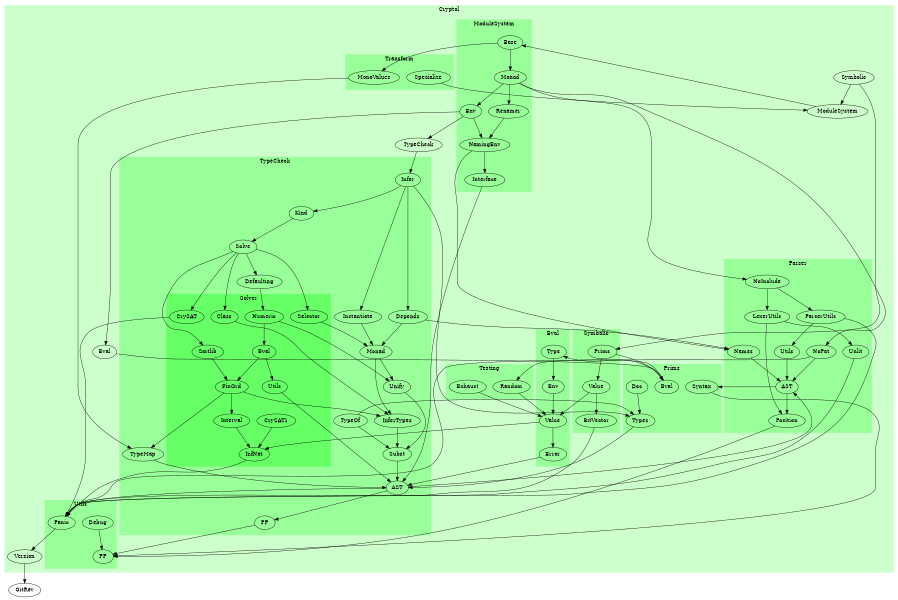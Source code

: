 digraph G {
size="6,4";
ratio="fill";
u0[label="GitRev"];
subgraph cluster_0 {
label="Cryptol";
color="#ccffcc";
style="filled";
u33[label="Symbolic"];
u32[label="TypeCheck"];
u31[label="ModuleSystem"];
u17[label="Version"];
u16[label="Eval"];
subgraph cluster_1 {
label="Eval";
color="#99ff99";
style="filled";
u21[label="Env"];
u20[label="Type"];
u19[label="Value"];
u18[label="Error"];

}
subgraph cluster_2 {
label="ModuleSystem";
color="#99ff99";
style="filled";
u13[label="Env"];
u12[label="Interface"];
u11[label="Renamer"];
u10[label="NamingEnv"];
u9[label="Base"];
u8[label="Monad"];

}
subgraph cluster_3 {
label="Parser";
color="#99ff99";
style="filled";
u30[label="Utils"];
u29[label="Names"];
u28[label="NoInclude"];
u27[label="LexerUtils"];
u26[label="NoPat"];
u25[label="AST"];
u24[label="Position"];
u23[label="Unlit"];
u22[label="ParserUtils"];

}
subgraph cluster_4 {
label="Prims";
color="#99ff99";
style="filled";
u4[label="Types"];
u3[label="Doc"];
u2[label="Eval"];
u1[label="Syntax"];

}
subgraph cluster_5 {
label="Symbolic";
color="#99ff99";
style="filled";
u38[label="BitVector"];
u37[label="Value"];
u36[label="Prims"];

}
subgraph cluster_6 {
label="Testing";
color="#99ff99";
style="filled";
u35[label="Random"];
u34[label="Exhaust"];

}
subgraph cluster_7 {
label="Transform";
color="#99ff99";
style="filled";
u15[label="Specialize"];
u14[label="MonoValues"];

}
subgraph cluster_8 {
label="TypeCheck";
color="#99ff99";
style="filled";
u63[label="Defaulting"];
u62[label="Instantiate"];
u61[label="Unify"];
u60[label="Subst"];
u59[label="Depends"];
u58[label="InferTypes"];
u57[label="TypeOf"];
u56[label="Kind"];
u44[label="AST"];
u43[label="TypeMap"];
u42[label="Infer"];
u41[label="Monad"];
u40[label="Solve"];
u39[label="PP"];
subgraph cluster_9 {
label="Solver";
color="#66ff66";
style="filled";
u55[label="Utils"];
u54[label="CrySAT"];
u53[label="Class"];
u52[label="Numeric"];
u51[label="Selector"];
u50[label="CrySAT1"];
u49[label="Eval"];
u48[label="Interval"];
u47[label="InfNat"];
u46[label="Smtlib"];
u45[label="FinOrd"];

}

}
subgraph cluster_10 {
label="Utils";
color="#99ff99";
style="filled";
u7[label="Panic"];
u6[label="Debug"];
u5[label="PP"];

}

}
u1 -> u5;
u2 -> u20;
u2 -> u35;
u3 -> u4;
u4 -> u44;
u6 -> u5;
u7 -> u17;
u8 -> u11;
u8 -> u13;
u8 -> u26;
u8 -> u28;
u9 -> u8;
u9 -> u14;
u10 -> u12;
u10 -> u29;
u11 -> u10;
u12 -> u44;
u13 -> u10;
u13 -> u16;
u13 -> u32;
u14 -> u43;
u15 -> u31;
u16 -> u2;
u17 -> u0;
u18 -> u44;
u19 -> u18;
u19 -> u47;
u20 -> u21;
u21 -> u19;
u22 -> u7;
u22 -> u30;
u23 -> u7;
u24 -> u5;
u25 -> u1;
u25 -> u24;
u26 -> u7;
u26 -> u25;
u27 -> u23;
u27 -> u24;
u28 -> u22;
u28 -> u27;
u29 -> u25;
u30 -> u25;
u31 -> u9;
u32 -> u42;
u33 -> u31;
u33 -> u36;
u34 -> u19;
u35 -> u19;
u36 -> u2;
u36 -> u37;
u37 -> u19;
u37 -> u38;
u38 -> u7;
u39 -> u5;
u40 -> u46;
u40 -> u51;
u40 -> u53;
u40 -> u54;
u40 -> u63;
u41 -> u58;
u41 -> u61;
u42 -> u4;
u42 -> u56;
u42 -> u59;
u42 -> u62;
u43 -> u44;
u44 -> u7;
u44 -> u25;
u44 -> u39;
u45 -> u43;
u45 -> u48;
u45 -> u58;
u46 -> u45;
u47 -> u7;
u48 -> u47;
u49 -> u45;
u49 -> u55;
u50 -> u47;
u51 -> u41;
u52 -> u49;
u52 -> u61;
u53 -> u58;
u54 -> u7;
u55 -> u44;
u56 -> u40;
u57 -> u4;
u57 -> u60;
u58 -> u60;
u59 -> u29;
u59 -> u41;
u60 -> u44;
u61 -> u60;
u62 -> u41;
u63 -> u52;

}

